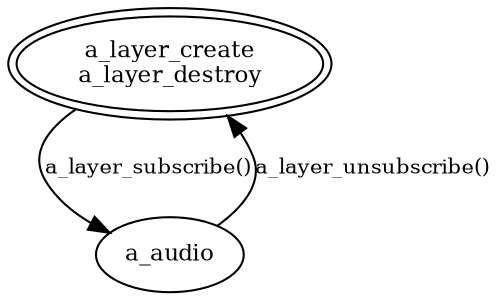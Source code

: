 /*
** Audio subscription graph.
*/

digraph subscription {
	node [label="\N", shape="ellipse", fontsize="11"];
	edge [fontsize="10"];

	text -> buffer [label="a_layer_subscribe()"];
	buffer -> text [label="a_layer_unsubscribe()"];

	buffer [label="a_audio"];

	text [peripheries="2", label="a_layer_create\na_layer_destroy"];
}
